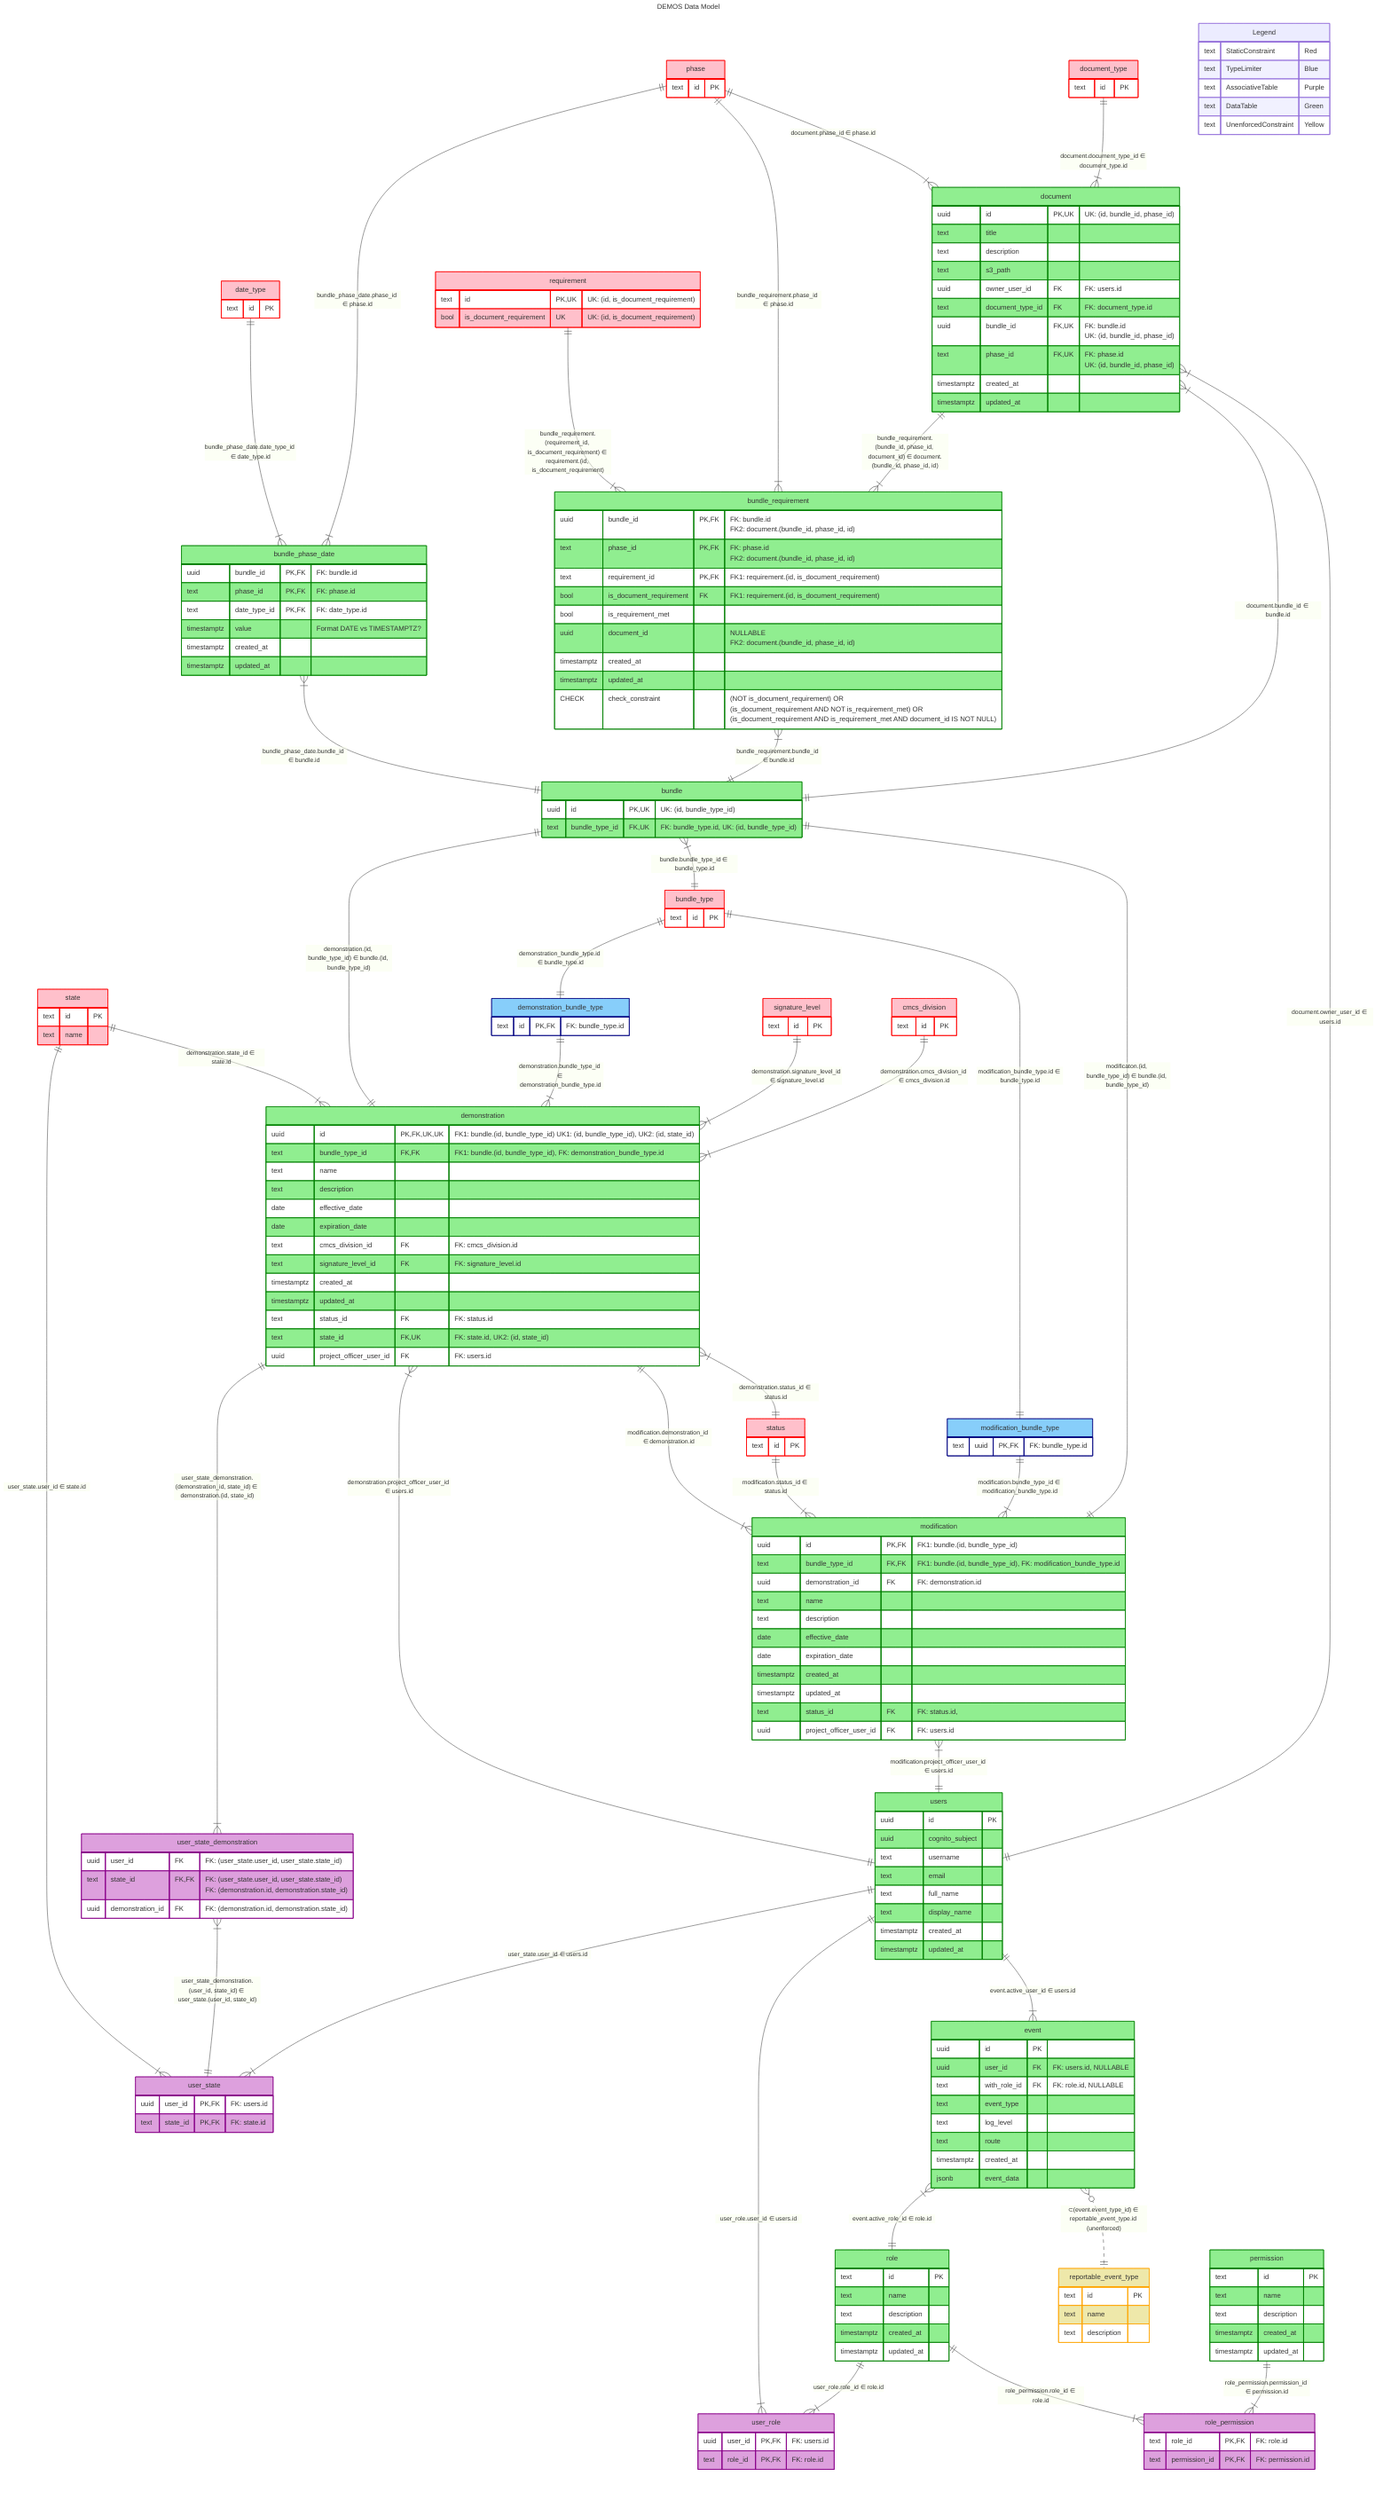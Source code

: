 ---
title: DEMOS Data Model
---

erDiagram

  classDef staticConstraint stroke:red,fill:pink
  classDef unenforcedConstraint stroke:orange,fill:palegoldenrod
  classDef typeLimiter stroke:navy,fill:lightskyblue
  classDef dataTable stroke:green,fill:lightgreen
  classDef associativeTable stroke:darkmagenta,fill:plum
  
  document }|--|| bundle : "document.bundle_id ∈ bundle.id"
  bundle_requirement }|--|| bundle : "bundle_requirement.bundle_id ∈ bundle.id"
  bundle_phase_date }|--|| bundle : "bundle_phase_date.bundle_id ∈ bundle.id"
  document ||--|{ bundle_requirement : "bundle_requirement.(bundle_id, phase_id, document_id) ∈ document.(bundle_id, phase_id, id)"
  document_type ||--|{ document : "document.document_type_id ∈ document_type.id"
  phase ||--|{ bundle_requirement : "bundle_requirement.phase_id ∈ phase.id"
  phase ||--|{ bundle_phase_date : "bundle_phase_date.phase_id ∈ phase.id"
  phase ||--|{ document: "document.phase_id ∈ phase.id"
  date_type ||--|{ bundle_phase_date : "bundle_phase_date.date_type_id ∈ date_type.id"
  requirement ||--|{ bundle_requirement : "bundle_requirement.(requirement_id, is_document_requirement) ∈ requirement.(id, is_document_requirement)"
  cmcs_division ||--|{ demonstration : "demonstration.cmcs_division_id ∈ cmcs_division.id"
  signature_level ||--|{ demonstration : "demonstration.signature_level_id ∈ signature_level.id"
  bundle ||--|| modification : "modificaton.(id, bundle_type_id) ∈ bundle.(id, bundle_type_id)"
  document }|--|| users : "document.owner_user_id ∈ users.id"
  modification }|--|| users : "modification.project_officer_user_id ∈ users.id"
  bundle }|--|| bundle_type : "bundle.bundle_type_id ∈ bundle_type.id"
  demonstration_bundle_type ||--|{ demonstration : "demonstration.bundle_type_id ∈ demonstration_bundle_type.id"
  bundle ||--|| demonstration : "demonstration.(id, bundle_type_id) ∈ bundle.(id, bundle_type_id)"
  bundle_type ||--|| modification_bundle_type : "modification_bundle_type.id ∈ bundle_type.id"
  bundle_type ||--|| demonstration_bundle_type : "demonstration_bundle_type.id ∈ bundle_type.id"
  modification_bundle_type ||--|{ modification : "modification.bundle_type_id ∈ modification_bundle_type.id"
  status ||--|{ modification : "modification.status_id ∈ status.id"
  demonstration }|--|| status : "demonstration.status_id ∈ status.id"
  state ||--|{ demonstration : "demonstration.state_id ∈ state.id"
  demonstration }|--|| users : "demonstration.project_officer_user_id ∈ users.id"
  demonstration ||--|{ modification : "modification.demonstration_id ∈ demonstration.id"
  users ||--|{ user_state : "user_state.user_id ∈ users.id"
  user_state_demonstration }|--|| user_state : "user_state_demonstration.(user_id, state_id) ∈ user_state.(user_id, state_id)"
  state ||--|{ user_state : "user_state.user_id ∈ state.id"
  demonstration ||--|{ user_state_demonstration : "user_state_demonstration.(demonstration_id, state_id) ∈ demonstration.(id, state_id)"
  users ||--|{ event : "event.active_user_id ∈ users.id"
  role ||--|{ user_role : "user_role.role_id ∈ role.id"
  event }|--|| role : "event.active_role_id ∈ role.id"
  users ||--|{ user_role : "user_role.user_id ∈ users.id"
  permission ||--|{ role_permission : "role_permission.permission_id ∈ permission.id"
  role ||--|{ role_permission : "role_permission.role_id ∈ role.id"
  event }O..|| reportable_event_type : "⊂(event.event_type_id) ∈ reportable_event_type.id (unenforced)"
  

  %% Static Constraints
  bundle_type:::staticConstraint {
    text id PK
  }

  cmcs_division:::staticConstraint {
    text id PK
  }

  date_type:::staticConstraint {
    text id PK
  }

  document_type:::staticConstraint {
    text id PK
  }

  phase:::staticConstraint {
    text id PK
  }

  requirement:::staticConstraint {
    text id PK, UK "UK: (id, is_document_requirement)"
    bool is_document_requirement UK "UK: (id, is_document_requirement)"
  }

  signature_level:::staticConstraint {
    text id PK
  }

  state:::staticConstraint {
    text id PK
    text name
  }

  status:::staticConstraint {
    text id PK
  }

  %% Unenforced Constraints
  reportable_event_type:::unenforcedConstraint {
    text id PK
    text name
    text description
  }

  %% Type Limiters
  demonstration_bundle_type:::typeLimiter {
    text id PK, FK "FK: bundle_type.id"
  }

  modification_bundle_type:::typeLimiter {
    text uuid PK, FK "FK: bundle_type.id"
  }

  %% Data Tables
  bundle:::dataTable {
    uuid id PK, UK "UK: (id, bundle_type_id)"
    text bundle_type_id FK, UK "FK: bundle_type.id, UK: (id, bundle_type_id)"
  }

  bundle_phase_date:::dataTable {
    uuid bundle_id PK, FK "FK: bundle.id"
    text phase_id PK, FK "FK: phase.id"
    text date_type_id PK, FK "FK: date_type.id"
    timestamptz value "Format DATE vs TIMESTAMPTZ?"
    timestamptz created_at
    timestamptz updated_at
  }

  bundle_requirement:::dataTable {
    uuid bundle_id PK, FK "FK: bundle.id<br>FK2: document.(bundle_id, phase_id, id)"
    text phase_id PK, FK "FK: phase.id<br>FK2: document.(bundle_id, phase_id, id)"
    text requirement_id PK, FK "FK1: requirement.(id, is_document_requirement)"
    bool is_document_requirement FK "FK1: requirement.(id, is_document_requirement)"
    bool is_requirement_met
    uuid document_id "NULLABLE<br>FK2: document.(bundle_id, phase_id, id)"
    timestamptz created_at
    timestamptz updated_at
    CHECK check_constraint "(NOT is_document_requirement) OR<br>(is_document_requirement AND NOT is_requirement_met) OR<br>(is_document_requirement AND is_requirement_met AND document_id IS NOT NULL)"
  }

  demonstration:::dataTable {
    uuid id PK, FK, UK, UK "FK1: bundle.(id, bundle_type_id) UK1: (id, bundle_type_id), UK2: (id, state_id)"
    text bundle_type_id FK, FK "FK1: bundle.(id, bundle_type_id), FK: demonstration_bundle_type.id"
    text name
    text description
    date effective_date
    date expiration_date
    text cmcs_division_id FK "FK: cmcs_division.id"
    text signature_level_id FK "FK: signature_level.id"
    timestamptz created_at
    timestamptz updated_at
    text status_id FK "FK: status.id"
    text state_id FK, UK "FK: state.id, UK2: (id, state_id)"
    uuid project_officer_user_id FK "FK: users.id"
  }

  document:::dataTable {
    uuid id PK, UK "UK: (id, bundle_id, phase_id)"
    text title
    text description
    text s3_path
    uuid owner_user_id FK "FK: users.id"
    text document_type_id FK "FK: document_type.id"
    uuid bundle_id FK, UK "FK: bundle.id<br>UK: (id, bundle_id, phase_id)"
    text phase_id FK, UK "FK: phase.id<br>UK: (id, bundle_id, phase_id)"
    timestamptz created_at
    timestamptz updated_at
  }

  event:::dataTable {
    uuid id PK
    uuid user_id FK "FK: users.id, NULLABLE"
    text with_role_id FK "FK: role.id, NULLABLE"
    text event_type
    text log_level
    text route
    timestamptz created_at
    jsonb event_data
  }

  modification:::dataTable {
    uuid id PK, FK "FK1: bundle.(id, bundle_type_id)"
    text bundle_type_id FK, FK "FK1: bundle.(id, bundle_type_id), FK: modification_bundle_type.id"
    uuid demonstration_id FK "FK: demonstration.id"
    text name
    text description
    date effective_date
    date expiration_date
    timestamptz created_at
    timestamptz updated_at
    text status_id FK "FK: status.id,"
    uuid project_officer_user_id FK "FK: users.id"
  }

  permission:::dataTable {
    text id PK
    text name
    text description
    timestamptz created_at
    timestamptz updated_at
  }

  role:::dataTable {
    text id PK
    text name
    text description
    timestamptz created_at
    timestamptz updated_at
  }

  users:::dataTable {
    uuid id PK
    uuid cognito_subject
    text username
    text email
    text full_name
    text display_name
    timestamptz created_at
    timestamptz updated_at
  }

  %% Associative Tables
  role_permission:::associativeTable {
    text role_id PK, FK "FK: role.id"
    text permission_id PK, FK "FK: permission.id"
  }

  user_role:::associativeTable {
    uuid user_id PK, FK "FK: users.id"
    text role_id PK, FK "FK: role.id"
  }

  user_state:::associativeTable {
    uuid user_id PK, FK "FK: users.id"
    text state_id PK, FK "FK: state.id"
  }

  user_state_demonstration:::associativeTable {
    uuid user_id FK "FK: (user_state.user_id, user_state.state_id)"
    text state_id FK, FK "FK: (user_state.user_id, user_state.state_id)<br>FK: (demonstration.id, demonstration.state_id)"
    uuid demonstration_id FK "FK: (demonstration.id, demonstration.state_id)"
  }

  %% Legend
  Legend {
    text StaticConstraint "Red"
    text TypeLimiter "Blue"
    text AssociativeTable "Purple"
    text DataTable "Green"
    text UnenforcedConstraint "Yellow"
  }